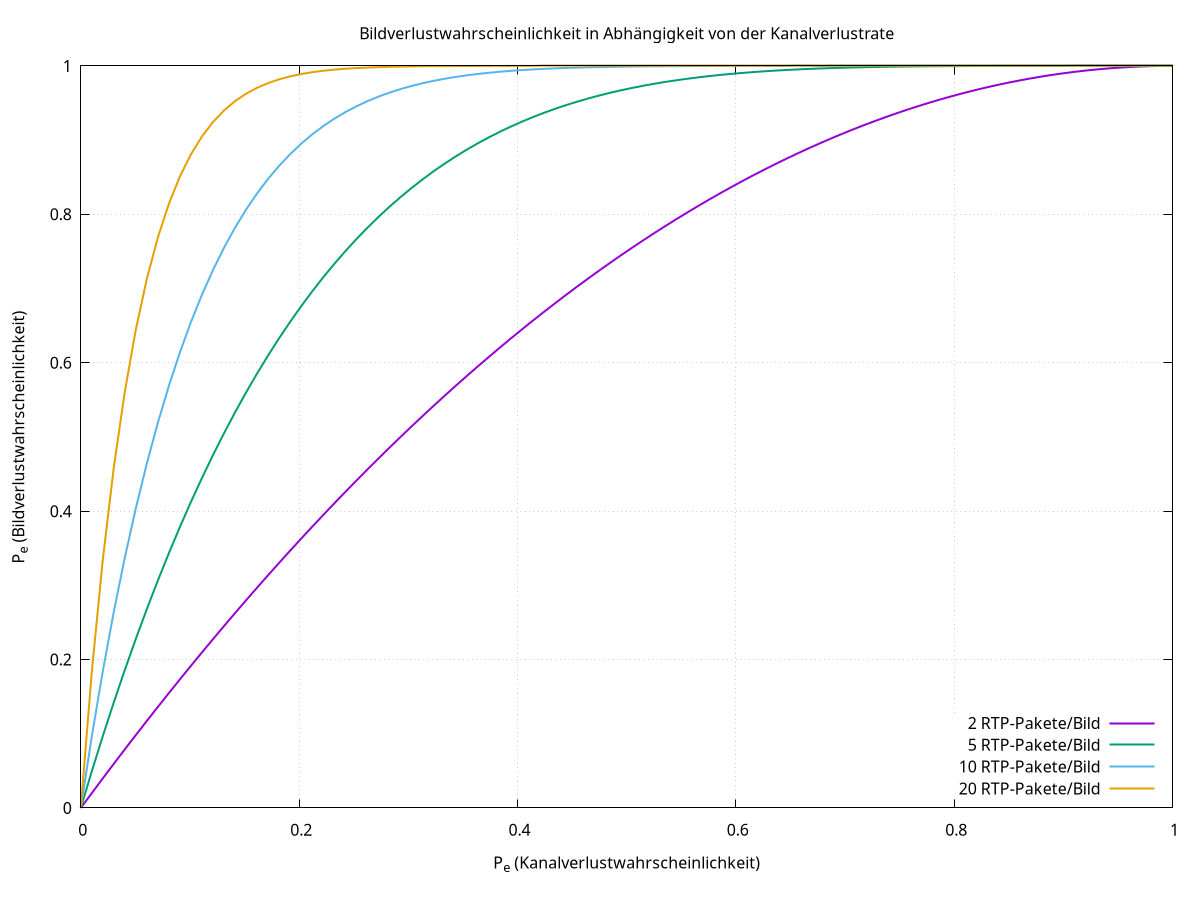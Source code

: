 #!/usr/local/bin/gnuplot --persist

set title "Bildverlustwahrscheinlichkeit in Abhängigkeit von der Kanalverlustrate"
set xlabel "P_e (Kanalverlustwahrscheinlichkeit)"
set ylabel "P_e (Bildverlustwahrscheinlichkeit)"
set grid
set key right bottom

# Funktion für die Berechnung des Bildverlusts
P_v(x, N) = 1 - (1 - x)**N

# Einstellen des Bereichs für die x- und y-Achse
set xrange [0:1]
set yrange [0:1]

# Plotten der Bildverlustwahrscheinlichkeit für unterschiedliche Anzahlen von RTP-Paketen pro Bild
plot P_v(x, 2) lw 2 title "2 RTP-Pakete/Bild", \
     P_v(x, 5) lw 2 title "5 RTP-Pakete/Bild", \
     P_v(x, 10) lw 2 title "10 RTP-Pakete/Bild", \
     P_v(x, 20) lw 2 title "20 RTP-Pakete/Bild"

pause -1
